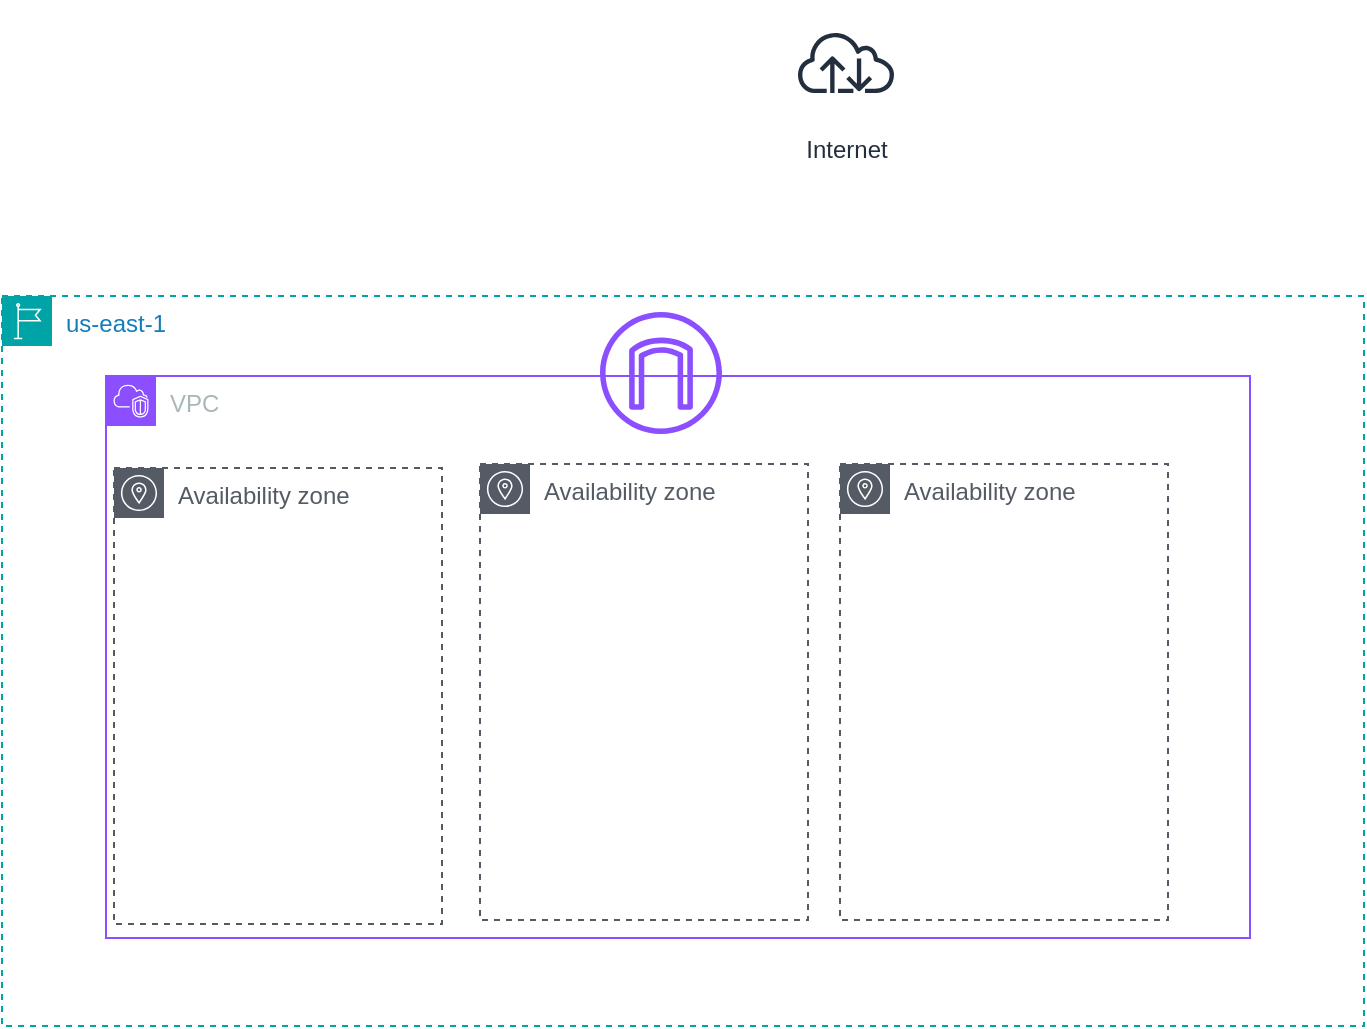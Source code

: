 <mxfile version="24.7.17">
  <diagram name="Page-1" id="PMt7L3iNHQwRV63b5rH2">
    <mxGraphModel dx="1112" dy="1187" grid="0" gridSize="10" guides="1" tooltips="1" connect="1" arrows="1" fold="1" page="0" pageScale="1" pageWidth="827" pageHeight="1169" math="0" shadow="0">
      <root>
        <mxCell id="0" />
        <mxCell id="1" parent="0" />
        <mxCell id="N-HEx1rsDG2zM1vOg3yx-5" value="VPC" style="points=[[0,0],[0.25,0],[0.5,0],[0.75,0],[1,0],[1,0.25],[1,0.5],[1,0.75],[1,1],[0.75,1],[0.5,1],[0.25,1],[0,1],[0,0.75],[0,0.5],[0,0.25]];outlineConnect=0;gradientColor=none;html=1;whiteSpace=wrap;fontSize=12;fontStyle=0;container=1;pointerEvents=0;collapsible=0;recursiveResize=0;shape=mxgraph.aws4.group;grIcon=mxgraph.aws4.group_vpc2;strokeColor=#8C4FFF;fillColor=none;verticalAlign=top;align=left;spacingLeft=30;fontColor=#AAB7B8;dashed=0;" vertex="1" parent="1">
          <mxGeometry x="-84" y="67" width="572" height="281" as="geometry" />
        </mxCell>
        <mxCell id="N-HEx1rsDG2zM1vOg3yx-6" style="edgeStyle=none;curved=1;rounded=0;orthogonalLoop=1;jettySize=auto;html=1;exitX=0.5;exitY=0;exitDx=0;exitDy=0;fontSize=12;startSize=8;endSize=8;" edge="1" parent="1" source="N-HEx1rsDG2zM1vOg3yx-5" target="N-HEx1rsDG2zM1vOg3yx-5">
          <mxGeometry relative="1" as="geometry" />
        </mxCell>
        <mxCell id="N-HEx1rsDG2zM1vOg3yx-7" value="us-east-1" style="points=[[0,0],[0.25,0],[0.5,0],[0.75,0],[1,0],[1,0.25],[1,0.5],[1,0.75],[1,1],[0.75,1],[0.5,1],[0.25,1],[0,1],[0,0.75],[0,0.5],[0,0.25]];outlineConnect=0;gradientColor=none;html=1;whiteSpace=wrap;fontSize=12;fontStyle=0;container=1;pointerEvents=0;collapsible=0;recursiveResize=0;shape=mxgraph.aws4.group;grIcon=mxgraph.aws4.group_region;strokeColor=#00A4A6;fillColor=none;verticalAlign=top;align=left;spacingLeft=30;fontColor=#147EBA;dashed=1;" vertex="1" parent="1">
          <mxGeometry x="-136" y="27" width="681" height="365" as="geometry" />
        </mxCell>
        <mxCell id="N-HEx1rsDG2zM1vOg3yx-9" value="" style="sketch=0;outlineConnect=0;fontColor=#232F3E;gradientColor=none;fillColor=#8C4FFF;strokeColor=none;dashed=0;verticalLabelPosition=bottom;verticalAlign=top;align=center;html=1;fontSize=12;fontStyle=0;aspect=fixed;pointerEvents=1;shape=mxgraph.aws4.internet_gateway;" vertex="1" parent="N-HEx1rsDG2zM1vOg3yx-7">
          <mxGeometry x="299" y="8" width="61" height="61" as="geometry" />
        </mxCell>
        <mxCell id="N-HEx1rsDG2zM1vOg3yx-10" value="Availability zone" style="sketch=0;outlineConnect=0;gradientColor=none;html=1;whiteSpace=wrap;fontSize=12;fontStyle=0;shape=mxgraph.aws4.group;grIcon=mxgraph.aws4.group_availability_zone;strokeColor=#545B64;fillColor=none;verticalAlign=top;align=left;spacingLeft=30;fontColor=#545B64;dashed=1;" vertex="1" parent="N-HEx1rsDG2zM1vOg3yx-7">
          <mxGeometry x="56" y="86" width="164" height="228" as="geometry" />
        </mxCell>
        <mxCell id="N-HEx1rsDG2zM1vOg3yx-11" value="Availability zone" style="sketch=0;outlineConnect=0;gradientColor=none;html=1;whiteSpace=wrap;fontSize=12;fontStyle=0;shape=mxgraph.aws4.group;grIcon=mxgraph.aws4.group_availability_zone;strokeColor=#545B64;fillColor=none;verticalAlign=top;align=left;spacingLeft=30;fontColor=#545B64;dashed=1;" vertex="1" parent="N-HEx1rsDG2zM1vOg3yx-7">
          <mxGeometry x="239" y="84" width="164" height="228" as="geometry" />
        </mxCell>
        <mxCell id="N-HEx1rsDG2zM1vOg3yx-12" value="Availability zone" style="sketch=0;outlineConnect=0;gradientColor=none;html=1;whiteSpace=wrap;fontSize=12;fontStyle=0;shape=mxgraph.aws4.group;grIcon=mxgraph.aws4.group_availability_zone;strokeColor=#545B64;fillColor=none;verticalAlign=top;align=left;spacingLeft=30;fontColor=#545B64;dashed=1;" vertex="1" parent="N-HEx1rsDG2zM1vOg3yx-7">
          <mxGeometry x="419" y="84" width="164" height="228" as="geometry" />
        </mxCell>
        <mxCell id="N-HEx1rsDG2zM1vOg3yx-8" value="Internet" style="sketch=0;outlineConnect=0;fontColor=#232F3E;gradientColor=none;strokeColor=#232F3E;fillColor=#ffffff;dashed=0;verticalLabelPosition=bottom;verticalAlign=top;align=center;html=1;fontSize=12;fontStyle=0;aspect=fixed;shape=mxgraph.aws4.resourceIcon;resIcon=mxgraph.aws4.internet;" vertex="1" parent="1">
          <mxGeometry x="256" y="-120" width="60" height="60" as="geometry" />
        </mxCell>
      </root>
    </mxGraphModel>
  </diagram>
</mxfile>
